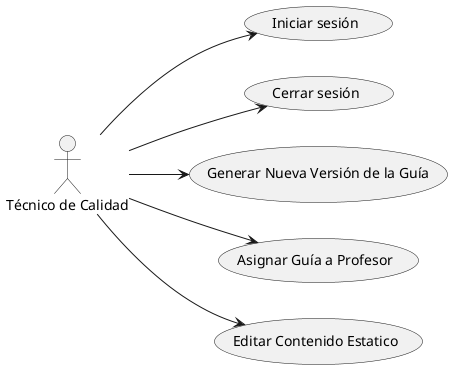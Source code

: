 @startuml
left to right direction

actor "Técnico de Calidad" as TecnicoCalidad

usecase "Iniciar sesión" as IniciarSesion
usecase "Cerrar sesión" as CerrarSesion
usecase "Generar Nueva Versión de la Guía" as GenerarVersion
usecase "Asignar Guía a Profesor" as AsignarGuia
usecase "Editar Contenido Estatico" as EditarContenidoEstatico

TecnicoCalidad --> GenerarVersion
TecnicoCalidad --> AsignarGuia
TecnicoCalidad --> EditarContenidoEstatico
TecnicoCalidad --> IniciarSesion
TecnicoCalidad --> CerrarSesion


@enduml